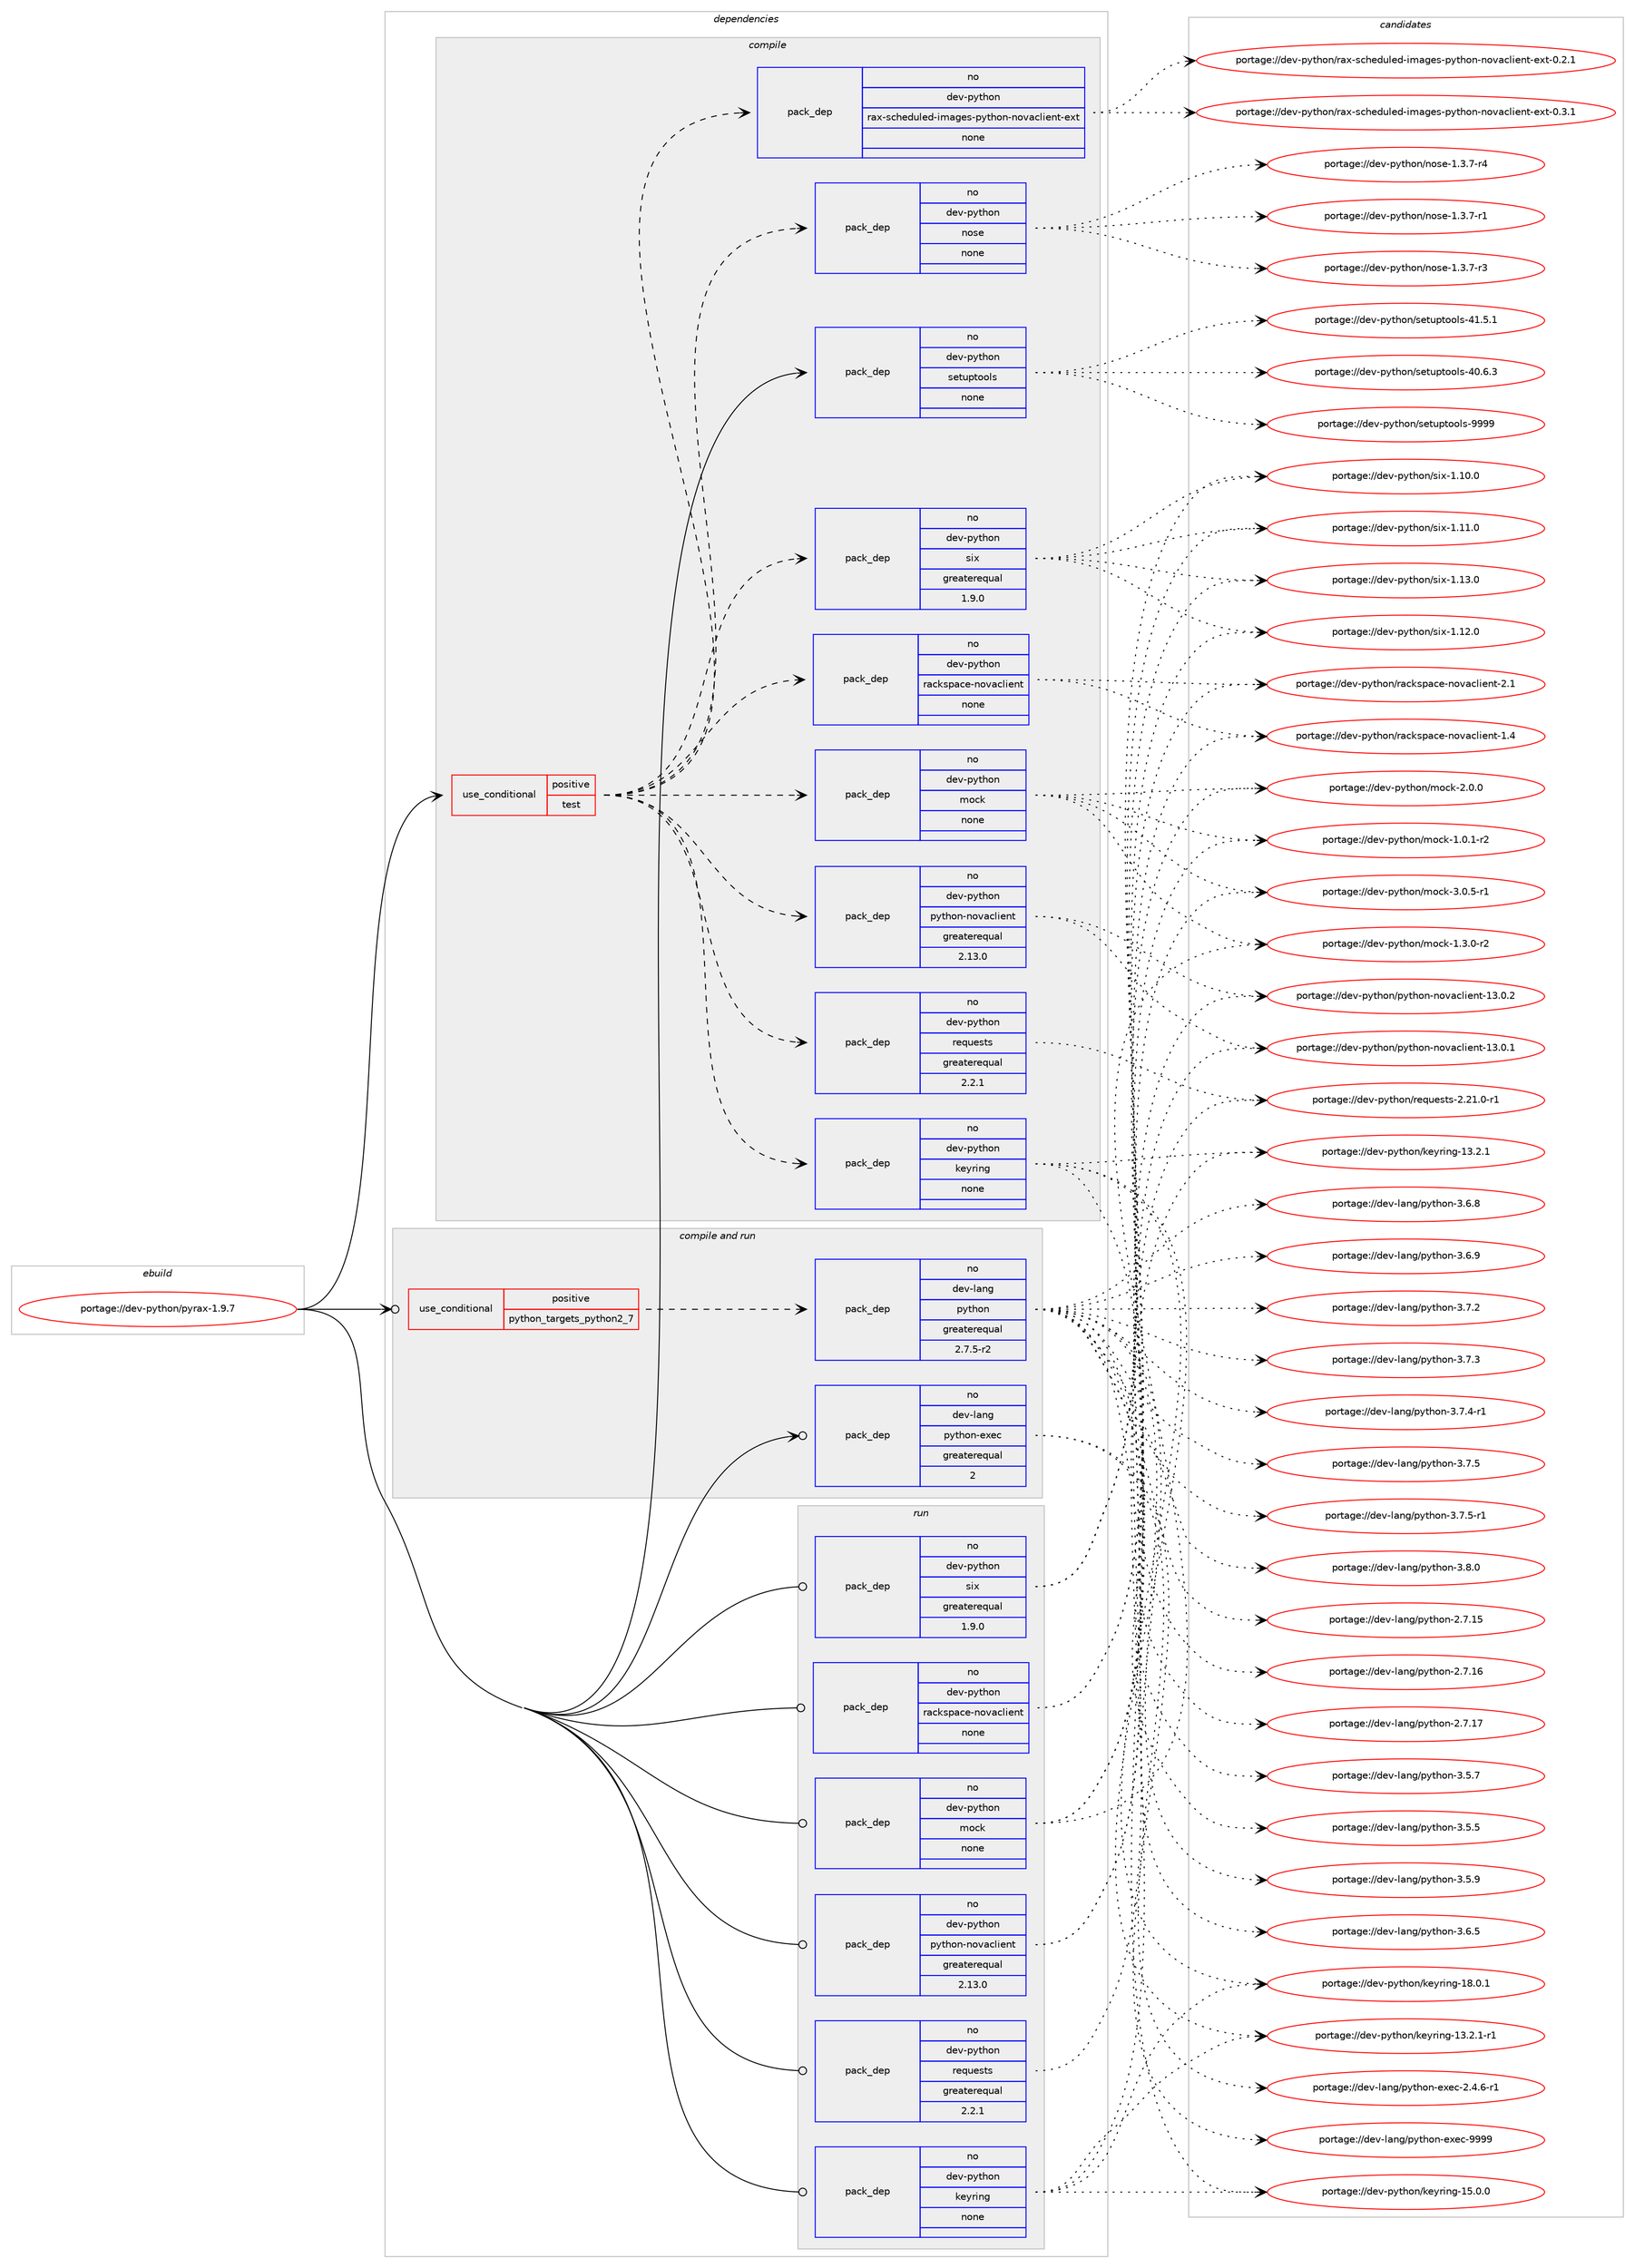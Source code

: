 digraph prolog {

# *************
# Graph options
# *************

newrank=true;
concentrate=true;
compound=true;
graph [rankdir=LR,fontname=Helvetica,fontsize=10,ranksep=1.5];#, ranksep=2.5, nodesep=0.2];
edge  [arrowhead=vee];
node  [fontname=Helvetica,fontsize=10];

# **********
# The ebuild
# **********

subgraph cluster_leftcol {
color=gray;
rank=same;
label=<<i>ebuild</i>>;
id [label="portage://dev-python/pyrax-1.9.7", color=red, width=4, href="../dev-python/pyrax-1.9.7.svg"];
}

# ****************
# The dependencies
# ****************

subgraph cluster_midcol {
color=gray;
label=<<i>dependencies</i>>;
subgraph cluster_compile {
fillcolor="#eeeeee";
style=filled;
label=<<i>compile</i>>;
subgraph cond35945 {
dependency163200 [label=<<TABLE BORDER="0" CELLBORDER="1" CELLSPACING="0" CELLPADDING="4"><TR><TD ROWSPAN="3" CELLPADDING="10">use_conditional</TD></TR><TR><TD>positive</TD></TR><TR><TD>test</TD></TR></TABLE>>, shape=none, color=red];
subgraph pack123875 {
dependency163201 [label=<<TABLE BORDER="0" CELLBORDER="1" CELLSPACING="0" CELLPADDING="4" WIDTH="220"><TR><TD ROWSPAN="6" CELLPADDING="30">pack_dep</TD></TR><TR><TD WIDTH="110">no</TD></TR><TR><TD>dev-python</TD></TR><TR><TD>keyring</TD></TR><TR><TD>none</TD></TR><TR><TD></TD></TR></TABLE>>, shape=none, color=blue];
}
dependency163200:e -> dependency163201:w [weight=20,style="dashed",arrowhead="vee"];
subgraph pack123876 {
dependency163202 [label=<<TABLE BORDER="0" CELLBORDER="1" CELLSPACING="0" CELLPADDING="4" WIDTH="220"><TR><TD ROWSPAN="6" CELLPADDING="30">pack_dep</TD></TR><TR><TD WIDTH="110">no</TD></TR><TR><TD>dev-python</TD></TR><TR><TD>mock</TD></TR><TR><TD>none</TD></TR><TR><TD></TD></TR></TABLE>>, shape=none, color=blue];
}
dependency163200:e -> dependency163202:w [weight=20,style="dashed",arrowhead="vee"];
subgraph pack123877 {
dependency163203 [label=<<TABLE BORDER="0" CELLBORDER="1" CELLSPACING="0" CELLPADDING="4" WIDTH="220"><TR><TD ROWSPAN="6" CELLPADDING="30">pack_dep</TD></TR><TR><TD WIDTH="110">no</TD></TR><TR><TD>dev-python</TD></TR><TR><TD>python-novaclient</TD></TR><TR><TD>greaterequal</TD></TR><TR><TD>2.13.0</TD></TR></TABLE>>, shape=none, color=blue];
}
dependency163200:e -> dependency163203:w [weight=20,style="dashed",arrowhead="vee"];
subgraph pack123878 {
dependency163204 [label=<<TABLE BORDER="0" CELLBORDER="1" CELLSPACING="0" CELLPADDING="4" WIDTH="220"><TR><TD ROWSPAN="6" CELLPADDING="30">pack_dep</TD></TR><TR><TD WIDTH="110">no</TD></TR><TR><TD>dev-python</TD></TR><TR><TD>rackspace-novaclient</TD></TR><TR><TD>none</TD></TR><TR><TD></TD></TR></TABLE>>, shape=none, color=blue];
}
dependency163200:e -> dependency163204:w [weight=20,style="dashed",arrowhead="vee"];
subgraph pack123879 {
dependency163205 [label=<<TABLE BORDER="0" CELLBORDER="1" CELLSPACING="0" CELLPADDING="4" WIDTH="220"><TR><TD ROWSPAN="6" CELLPADDING="30">pack_dep</TD></TR><TR><TD WIDTH="110">no</TD></TR><TR><TD>dev-python</TD></TR><TR><TD>requests</TD></TR><TR><TD>greaterequal</TD></TR><TR><TD>2.2.1</TD></TR></TABLE>>, shape=none, color=blue];
}
dependency163200:e -> dependency163205:w [weight=20,style="dashed",arrowhead="vee"];
subgraph pack123880 {
dependency163206 [label=<<TABLE BORDER="0" CELLBORDER="1" CELLSPACING="0" CELLPADDING="4" WIDTH="220"><TR><TD ROWSPAN="6" CELLPADDING="30">pack_dep</TD></TR><TR><TD WIDTH="110">no</TD></TR><TR><TD>dev-python</TD></TR><TR><TD>six</TD></TR><TR><TD>greaterequal</TD></TR><TR><TD>1.9.0</TD></TR></TABLE>>, shape=none, color=blue];
}
dependency163200:e -> dependency163206:w [weight=20,style="dashed",arrowhead="vee"];
subgraph pack123881 {
dependency163207 [label=<<TABLE BORDER="0" CELLBORDER="1" CELLSPACING="0" CELLPADDING="4" WIDTH="220"><TR><TD ROWSPAN="6" CELLPADDING="30">pack_dep</TD></TR><TR><TD WIDTH="110">no</TD></TR><TR><TD>dev-python</TD></TR><TR><TD>nose</TD></TR><TR><TD>none</TD></TR><TR><TD></TD></TR></TABLE>>, shape=none, color=blue];
}
dependency163200:e -> dependency163207:w [weight=20,style="dashed",arrowhead="vee"];
subgraph pack123882 {
dependency163208 [label=<<TABLE BORDER="0" CELLBORDER="1" CELLSPACING="0" CELLPADDING="4" WIDTH="220"><TR><TD ROWSPAN="6" CELLPADDING="30">pack_dep</TD></TR><TR><TD WIDTH="110">no</TD></TR><TR><TD>dev-python</TD></TR><TR><TD>rax-scheduled-images-python-novaclient-ext</TD></TR><TR><TD>none</TD></TR><TR><TD></TD></TR></TABLE>>, shape=none, color=blue];
}
dependency163200:e -> dependency163208:w [weight=20,style="dashed",arrowhead="vee"];
}
id:e -> dependency163200:w [weight=20,style="solid",arrowhead="vee"];
subgraph pack123883 {
dependency163209 [label=<<TABLE BORDER="0" CELLBORDER="1" CELLSPACING="0" CELLPADDING="4" WIDTH="220"><TR><TD ROWSPAN="6" CELLPADDING="30">pack_dep</TD></TR><TR><TD WIDTH="110">no</TD></TR><TR><TD>dev-python</TD></TR><TR><TD>setuptools</TD></TR><TR><TD>none</TD></TR><TR><TD></TD></TR></TABLE>>, shape=none, color=blue];
}
id:e -> dependency163209:w [weight=20,style="solid",arrowhead="vee"];
}
subgraph cluster_compileandrun {
fillcolor="#eeeeee";
style=filled;
label=<<i>compile and run</i>>;
subgraph cond35946 {
dependency163210 [label=<<TABLE BORDER="0" CELLBORDER="1" CELLSPACING="0" CELLPADDING="4"><TR><TD ROWSPAN="3" CELLPADDING="10">use_conditional</TD></TR><TR><TD>positive</TD></TR><TR><TD>python_targets_python2_7</TD></TR></TABLE>>, shape=none, color=red];
subgraph pack123884 {
dependency163211 [label=<<TABLE BORDER="0" CELLBORDER="1" CELLSPACING="0" CELLPADDING="4" WIDTH="220"><TR><TD ROWSPAN="6" CELLPADDING="30">pack_dep</TD></TR><TR><TD WIDTH="110">no</TD></TR><TR><TD>dev-lang</TD></TR><TR><TD>python</TD></TR><TR><TD>greaterequal</TD></TR><TR><TD>2.7.5-r2</TD></TR></TABLE>>, shape=none, color=blue];
}
dependency163210:e -> dependency163211:w [weight=20,style="dashed",arrowhead="vee"];
}
id:e -> dependency163210:w [weight=20,style="solid",arrowhead="odotvee"];
subgraph pack123885 {
dependency163212 [label=<<TABLE BORDER="0" CELLBORDER="1" CELLSPACING="0" CELLPADDING="4" WIDTH="220"><TR><TD ROWSPAN="6" CELLPADDING="30">pack_dep</TD></TR><TR><TD WIDTH="110">no</TD></TR><TR><TD>dev-lang</TD></TR><TR><TD>python-exec</TD></TR><TR><TD>greaterequal</TD></TR><TR><TD>2</TD></TR></TABLE>>, shape=none, color=blue];
}
id:e -> dependency163212:w [weight=20,style="solid",arrowhead="odotvee"];
}
subgraph cluster_run {
fillcolor="#eeeeee";
style=filled;
label=<<i>run</i>>;
subgraph pack123886 {
dependency163213 [label=<<TABLE BORDER="0" CELLBORDER="1" CELLSPACING="0" CELLPADDING="4" WIDTH="220"><TR><TD ROWSPAN="6" CELLPADDING="30">pack_dep</TD></TR><TR><TD WIDTH="110">no</TD></TR><TR><TD>dev-python</TD></TR><TR><TD>keyring</TD></TR><TR><TD>none</TD></TR><TR><TD></TD></TR></TABLE>>, shape=none, color=blue];
}
id:e -> dependency163213:w [weight=20,style="solid",arrowhead="odot"];
subgraph pack123887 {
dependency163214 [label=<<TABLE BORDER="0" CELLBORDER="1" CELLSPACING="0" CELLPADDING="4" WIDTH="220"><TR><TD ROWSPAN="6" CELLPADDING="30">pack_dep</TD></TR><TR><TD WIDTH="110">no</TD></TR><TR><TD>dev-python</TD></TR><TR><TD>mock</TD></TR><TR><TD>none</TD></TR><TR><TD></TD></TR></TABLE>>, shape=none, color=blue];
}
id:e -> dependency163214:w [weight=20,style="solid",arrowhead="odot"];
subgraph pack123888 {
dependency163215 [label=<<TABLE BORDER="0" CELLBORDER="1" CELLSPACING="0" CELLPADDING="4" WIDTH="220"><TR><TD ROWSPAN="6" CELLPADDING="30">pack_dep</TD></TR><TR><TD WIDTH="110">no</TD></TR><TR><TD>dev-python</TD></TR><TR><TD>python-novaclient</TD></TR><TR><TD>greaterequal</TD></TR><TR><TD>2.13.0</TD></TR></TABLE>>, shape=none, color=blue];
}
id:e -> dependency163215:w [weight=20,style="solid",arrowhead="odot"];
subgraph pack123889 {
dependency163216 [label=<<TABLE BORDER="0" CELLBORDER="1" CELLSPACING="0" CELLPADDING="4" WIDTH="220"><TR><TD ROWSPAN="6" CELLPADDING="30">pack_dep</TD></TR><TR><TD WIDTH="110">no</TD></TR><TR><TD>dev-python</TD></TR><TR><TD>rackspace-novaclient</TD></TR><TR><TD>none</TD></TR><TR><TD></TD></TR></TABLE>>, shape=none, color=blue];
}
id:e -> dependency163216:w [weight=20,style="solid",arrowhead="odot"];
subgraph pack123890 {
dependency163217 [label=<<TABLE BORDER="0" CELLBORDER="1" CELLSPACING="0" CELLPADDING="4" WIDTH="220"><TR><TD ROWSPAN="6" CELLPADDING="30">pack_dep</TD></TR><TR><TD WIDTH="110">no</TD></TR><TR><TD>dev-python</TD></TR><TR><TD>requests</TD></TR><TR><TD>greaterequal</TD></TR><TR><TD>2.2.1</TD></TR></TABLE>>, shape=none, color=blue];
}
id:e -> dependency163217:w [weight=20,style="solid",arrowhead="odot"];
subgraph pack123891 {
dependency163218 [label=<<TABLE BORDER="0" CELLBORDER="1" CELLSPACING="0" CELLPADDING="4" WIDTH="220"><TR><TD ROWSPAN="6" CELLPADDING="30">pack_dep</TD></TR><TR><TD WIDTH="110">no</TD></TR><TR><TD>dev-python</TD></TR><TR><TD>six</TD></TR><TR><TD>greaterequal</TD></TR><TR><TD>1.9.0</TD></TR></TABLE>>, shape=none, color=blue];
}
id:e -> dependency163218:w [weight=20,style="solid",arrowhead="odot"];
}
}

# **************
# The candidates
# **************

subgraph cluster_choices {
rank=same;
color=gray;
label=<<i>candidates</i>>;

subgraph choice123875 {
color=black;
nodesep=1;
choiceportage100101118451121211161041111104710710112111410511010345495146504649 [label="portage://dev-python/keyring-13.2.1", color=red, width=4,href="../dev-python/keyring-13.2.1.svg"];
choiceportage1001011184511212111610411111047107101121114105110103454951465046494511449 [label="portage://dev-python/keyring-13.2.1-r1", color=red, width=4,href="../dev-python/keyring-13.2.1-r1.svg"];
choiceportage100101118451121211161041111104710710112111410511010345495346484648 [label="portage://dev-python/keyring-15.0.0", color=red, width=4,href="../dev-python/keyring-15.0.0.svg"];
choiceportage100101118451121211161041111104710710112111410511010345495646484649 [label="portage://dev-python/keyring-18.0.1", color=red, width=4,href="../dev-python/keyring-18.0.1.svg"];
dependency163201:e -> choiceportage100101118451121211161041111104710710112111410511010345495146504649:w [style=dotted,weight="100"];
dependency163201:e -> choiceportage1001011184511212111610411111047107101121114105110103454951465046494511449:w [style=dotted,weight="100"];
dependency163201:e -> choiceportage100101118451121211161041111104710710112111410511010345495346484648:w [style=dotted,weight="100"];
dependency163201:e -> choiceportage100101118451121211161041111104710710112111410511010345495646484649:w [style=dotted,weight="100"];
}
subgraph choice123876 {
color=black;
nodesep=1;
choiceportage1001011184511212111610411111047109111991074549464846494511450 [label="portage://dev-python/mock-1.0.1-r2", color=red, width=4,href="../dev-python/mock-1.0.1-r2.svg"];
choiceportage1001011184511212111610411111047109111991074549465146484511450 [label="portage://dev-python/mock-1.3.0-r2", color=red, width=4,href="../dev-python/mock-1.3.0-r2.svg"];
choiceportage100101118451121211161041111104710911199107455046484648 [label="portage://dev-python/mock-2.0.0", color=red, width=4,href="../dev-python/mock-2.0.0.svg"];
choiceportage1001011184511212111610411111047109111991074551464846534511449 [label="portage://dev-python/mock-3.0.5-r1", color=red, width=4,href="../dev-python/mock-3.0.5-r1.svg"];
dependency163202:e -> choiceportage1001011184511212111610411111047109111991074549464846494511450:w [style=dotted,weight="100"];
dependency163202:e -> choiceportage1001011184511212111610411111047109111991074549465146484511450:w [style=dotted,weight="100"];
dependency163202:e -> choiceportage100101118451121211161041111104710911199107455046484648:w [style=dotted,weight="100"];
dependency163202:e -> choiceportage1001011184511212111610411111047109111991074551464846534511449:w [style=dotted,weight="100"];
}
subgraph choice123877 {
color=black;
nodesep=1;
choiceportage100101118451121211161041111104711212111610411111045110111118979910810510111011645495146484649 [label="portage://dev-python/python-novaclient-13.0.1", color=red, width=4,href="../dev-python/python-novaclient-13.0.1.svg"];
choiceportage100101118451121211161041111104711212111610411111045110111118979910810510111011645495146484650 [label="portage://dev-python/python-novaclient-13.0.2", color=red, width=4,href="../dev-python/python-novaclient-13.0.2.svg"];
dependency163203:e -> choiceportage100101118451121211161041111104711212111610411111045110111118979910810510111011645495146484649:w [style=dotted,weight="100"];
dependency163203:e -> choiceportage100101118451121211161041111104711212111610411111045110111118979910810510111011645495146484650:w [style=dotted,weight="100"];
}
subgraph choice123878 {
color=black;
nodesep=1;
choiceportage10010111845112121116104111110471149799107115112979910145110111118979910810510111011645494652 [label="portage://dev-python/rackspace-novaclient-1.4", color=red, width=4,href="../dev-python/rackspace-novaclient-1.4.svg"];
choiceportage10010111845112121116104111110471149799107115112979910145110111118979910810510111011645504649 [label="portage://dev-python/rackspace-novaclient-2.1", color=red, width=4,href="../dev-python/rackspace-novaclient-2.1.svg"];
dependency163204:e -> choiceportage10010111845112121116104111110471149799107115112979910145110111118979910810510111011645494652:w [style=dotted,weight="100"];
dependency163204:e -> choiceportage10010111845112121116104111110471149799107115112979910145110111118979910810510111011645504649:w [style=dotted,weight="100"];
}
subgraph choice123879 {
color=black;
nodesep=1;
choiceportage1001011184511212111610411111047114101113117101115116115455046504946484511449 [label="portage://dev-python/requests-2.21.0-r1", color=red, width=4,href="../dev-python/requests-2.21.0-r1.svg"];
dependency163205:e -> choiceportage1001011184511212111610411111047114101113117101115116115455046504946484511449:w [style=dotted,weight="100"];
}
subgraph choice123880 {
color=black;
nodesep=1;
choiceportage100101118451121211161041111104711510512045494649484648 [label="portage://dev-python/six-1.10.0", color=red, width=4,href="../dev-python/six-1.10.0.svg"];
choiceportage100101118451121211161041111104711510512045494649494648 [label="portage://dev-python/six-1.11.0", color=red, width=4,href="../dev-python/six-1.11.0.svg"];
choiceportage100101118451121211161041111104711510512045494649504648 [label="portage://dev-python/six-1.12.0", color=red, width=4,href="../dev-python/six-1.12.0.svg"];
choiceportage100101118451121211161041111104711510512045494649514648 [label="portage://dev-python/six-1.13.0", color=red, width=4,href="../dev-python/six-1.13.0.svg"];
dependency163206:e -> choiceportage100101118451121211161041111104711510512045494649484648:w [style=dotted,weight="100"];
dependency163206:e -> choiceportage100101118451121211161041111104711510512045494649494648:w [style=dotted,weight="100"];
dependency163206:e -> choiceportage100101118451121211161041111104711510512045494649504648:w [style=dotted,weight="100"];
dependency163206:e -> choiceportage100101118451121211161041111104711510512045494649514648:w [style=dotted,weight="100"];
}
subgraph choice123881 {
color=black;
nodesep=1;
choiceportage10010111845112121116104111110471101111151014549465146554511449 [label="portage://dev-python/nose-1.3.7-r1", color=red, width=4,href="../dev-python/nose-1.3.7-r1.svg"];
choiceportage10010111845112121116104111110471101111151014549465146554511451 [label="portage://dev-python/nose-1.3.7-r3", color=red, width=4,href="../dev-python/nose-1.3.7-r3.svg"];
choiceportage10010111845112121116104111110471101111151014549465146554511452 [label="portage://dev-python/nose-1.3.7-r4", color=red, width=4,href="../dev-python/nose-1.3.7-r4.svg"];
dependency163207:e -> choiceportage10010111845112121116104111110471101111151014549465146554511449:w [style=dotted,weight="100"];
dependency163207:e -> choiceportage10010111845112121116104111110471101111151014549465146554511451:w [style=dotted,weight="100"];
dependency163207:e -> choiceportage10010111845112121116104111110471101111151014549465146554511452:w [style=dotted,weight="100"];
}
subgraph choice123882 {
color=black;
nodesep=1;
choiceportage100101118451121211161041111104711497120451159910410110011710810110045105109971031011154511212111610411111045110111118979910810510111011645101120116454846504649 [label="portage://dev-python/rax-scheduled-images-python-novaclient-ext-0.2.1", color=red, width=4,href="../dev-python/rax-scheduled-images-python-novaclient-ext-0.2.1.svg"];
choiceportage100101118451121211161041111104711497120451159910410110011710810110045105109971031011154511212111610411111045110111118979910810510111011645101120116454846514649 [label="portage://dev-python/rax-scheduled-images-python-novaclient-ext-0.3.1", color=red, width=4,href="../dev-python/rax-scheduled-images-python-novaclient-ext-0.3.1.svg"];
dependency163208:e -> choiceportage100101118451121211161041111104711497120451159910410110011710810110045105109971031011154511212111610411111045110111118979910810510111011645101120116454846504649:w [style=dotted,weight="100"];
dependency163208:e -> choiceportage100101118451121211161041111104711497120451159910410110011710810110045105109971031011154511212111610411111045110111118979910810510111011645101120116454846514649:w [style=dotted,weight="100"];
}
subgraph choice123883 {
color=black;
nodesep=1;
choiceportage100101118451121211161041111104711510111611711211611111110811545524846544651 [label="portage://dev-python/setuptools-40.6.3", color=red, width=4,href="../dev-python/setuptools-40.6.3.svg"];
choiceportage100101118451121211161041111104711510111611711211611111110811545524946534649 [label="portage://dev-python/setuptools-41.5.1", color=red, width=4,href="../dev-python/setuptools-41.5.1.svg"];
choiceportage10010111845112121116104111110471151011161171121161111111081154557575757 [label="portage://dev-python/setuptools-9999", color=red, width=4,href="../dev-python/setuptools-9999.svg"];
dependency163209:e -> choiceportage100101118451121211161041111104711510111611711211611111110811545524846544651:w [style=dotted,weight="100"];
dependency163209:e -> choiceportage100101118451121211161041111104711510111611711211611111110811545524946534649:w [style=dotted,weight="100"];
dependency163209:e -> choiceportage10010111845112121116104111110471151011161171121161111111081154557575757:w [style=dotted,weight="100"];
}
subgraph choice123884 {
color=black;
nodesep=1;
choiceportage10010111845108971101034711212111610411111045504655464953 [label="portage://dev-lang/python-2.7.15", color=red, width=4,href="../dev-lang/python-2.7.15.svg"];
choiceportage10010111845108971101034711212111610411111045504655464954 [label="portage://dev-lang/python-2.7.16", color=red, width=4,href="../dev-lang/python-2.7.16.svg"];
choiceportage10010111845108971101034711212111610411111045504655464955 [label="portage://dev-lang/python-2.7.17", color=red, width=4,href="../dev-lang/python-2.7.17.svg"];
choiceportage100101118451089711010347112121116104111110455146534653 [label="portage://dev-lang/python-3.5.5", color=red, width=4,href="../dev-lang/python-3.5.5.svg"];
choiceportage100101118451089711010347112121116104111110455146534655 [label="portage://dev-lang/python-3.5.7", color=red, width=4,href="../dev-lang/python-3.5.7.svg"];
choiceportage100101118451089711010347112121116104111110455146534657 [label="portage://dev-lang/python-3.5.9", color=red, width=4,href="../dev-lang/python-3.5.9.svg"];
choiceportage100101118451089711010347112121116104111110455146544653 [label="portage://dev-lang/python-3.6.5", color=red, width=4,href="../dev-lang/python-3.6.5.svg"];
choiceportage100101118451089711010347112121116104111110455146544656 [label="portage://dev-lang/python-3.6.8", color=red, width=4,href="../dev-lang/python-3.6.8.svg"];
choiceportage100101118451089711010347112121116104111110455146544657 [label="portage://dev-lang/python-3.6.9", color=red, width=4,href="../dev-lang/python-3.6.9.svg"];
choiceportage100101118451089711010347112121116104111110455146554650 [label="portage://dev-lang/python-3.7.2", color=red, width=4,href="../dev-lang/python-3.7.2.svg"];
choiceportage100101118451089711010347112121116104111110455146554651 [label="portage://dev-lang/python-3.7.3", color=red, width=4,href="../dev-lang/python-3.7.3.svg"];
choiceportage1001011184510897110103471121211161041111104551465546524511449 [label="portage://dev-lang/python-3.7.4-r1", color=red, width=4,href="../dev-lang/python-3.7.4-r1.svg"];
choiceportage100101118451089711010347112121116104111110455146554653 [label="portage://dev-lang/python-3.7.5", color=red, width=4,href="../dev-lang/python-3.7.5.svg"];
choiceportage1001011184510897110103471121211161041111104551465546534511449 [label="portage://dev-lang/python-3.7.5-r1", color=red, width=4,href="../dev-lang/python-3.7.5-r1.svg"];
choiceportage100101118451089711010347112121116104111110455146564648 [label="portage://dev-lang/python-3.8.0", color=red, width=4,href="../dev-lang/python-3.8.0.svg"];
dependency163211:e -> choiceportage10010111845108971101034711212111610411111045504655464953:w [style=dotted,weight="100"];
dependency163211:e -> choiceportage10010111845108971101034711212111610411111045504655464954:w [style=dotted,weight="100"];
dependency163211:e -> choiceportage10010111845108971101034711212111610411111045504655464955:w [style=dotted,weight="100"];
dependency163211:e -> choiceportage100101118451089711010347112121116104111110455146534653:w [style=dotted,weight="100"];
dependency163211:e -> choiceportage100101118451089711010347112121116104111110455146534655:w [style=dotted,weight="100"];
dependency163211:e -> choiceportage100101118451089711010347112121116104111110455146534657:w [style=dotted,weight="100"];
dependency163211:e -> choiceportage100101118451089711010347112121116104111110455146544653:w [style=dotted,weight="100"];
dependency163211:e -> choiceportage100101118451089711010347112121116104111110455146544656:w [style=dotted,weight="100"];
dependency163211:e -> choiceportage100101118451089711010347112121116104111110455146544657:w [style=dotted,weight="100"];
dependency163211:e -> choiceportage100101118451089711010347112121116104111110455146554650:w [style=dotted,weight="100"];
dependency163211:e -> choiceportage100101118451089711010347112121116104111110455146554651:w [style=dotted,weight="100"];
dependency163211:e -> choiceportage1001011184510897110103471121211161041111104551465546524511449:w [style=dotted,weight="100"];
dependency163211:e -> choiceportage100101118451089711010347112121116104111110455146554653:w [style=dotted,weight="100"];
dependency163211:e -> choiceportage1001011184510897110103471121211161041111104551465546534511449:w [style=dotted,weight="100"];
dependency163211:e -> choiceportage100101118451089711010347112121116104111110455146564648:w [style=dotted,weight="100"];
}
subgraph choice123885 {
color=black;
nodesep=1;
choiceportage10010111845108971101034711212111610411111045101120101994550465246544511449 [label="portage://dev-lang/python-exec-2.4.6-r1", color=red, width=4,href="../dev-lang/python-exec-2.4.6-r1.svg"];
choiceportage10010111845108971101034711212111610411111045101120101994557575757 [label="portage://dev-lang/python-exec-9999", color=red, width=4,href="../dev-lang/python-exec-9999.svg"];
dependency163212:e -> choiceportage10010111845108971101034711212111610411111045101120101994550465246544511449:w [style=dotted,weight="100"];
dependency163212:e -> choiceportage10010111845108971101034711212111610411111045101120101994557575757:w [style=dotted,weight="100"];
}
subgraph choice123886 {
color=black;
nodesep=1;
choiceportage100101118451121211161041111104710710112111410511010345495146504649 [label="portage://dev-python/keyring-13.2.1", color=red, width=4,href="../dev-python/keyring-13.2.1.svg"];
choiceportage1001011184511212111610411111047107101121114105110103454951465046494511449 [label="portage://dev-python/keyring-13.2.1-r1", color=red, width=4,href="../dev-python/keyring-13.2.1-r1.svg"];
choiceportage100101118451121211161041111104710710112111410511010345495346484648 [label="portage://dev-python/keyring-15.0.0", color=red, width=4,href="../dev-python/keyring-15.0.0.svg"];
choiceportage100101118451121211161041111104710710112111410511010345495646484649 [label="portage://dev-python/keyring-18.0.1", color=red, width=4,href="../dev-python/keyring-18.0.1.svg"];
dependency163213:e -> choiceportage100101118451121211161041111104710710112111410511010345495146504649:w [style=dotted,weight="100"];
dependency163213:e -> choiceportage1001011184511212111610411111047107101121114105110103454951465046494511449:w [style=dotted,weight="100"];
dependency163213:e -> choiceportage100101118451121211161041111104710710112111410511010345495346484648:w [style=dotted,weight="100"];
dependency163213:e -> choiceportage100101118451121211161041111104710710112111410511010345495646484649:w [style=dotted,weight="100"];
}
subgraph choice123887 {
color=black;
nodesep=1;
choiceportage1001011184511212111610411111047109111991074549464846494511450 [label="portage://dev-python/mock-1.0.1-r2", color=red, width=4,href="../dev-python/mock-1.0.1-r2.svg"];
choiceportage1001011184511212111610411111047109111991074549465146484511450 [label="portage://dev-python/mock-1.3.0-r2", color=red, width=4,href="../dev-python/mock-1.3.0-r2.svg"];
choiceportage100101118451121211161041111104710911199107455046484648 [label="portage://dev-python/mock-2.0.0", color=red, width=4,href="../dev-python/mock-2.0.0.svg"];
choiceportage1001011184511212111610411111047109111991074551464846534511449 [label="portage://dev-python/mock-3.0.5-r1", color=red, width=4,href="../dev-python/mock-3.0.5-r1.svg"];
dependency163214:e -> choiceportage1001011184511212111610411111047109111991074549464846494511450:w [style=dotted,weight="100"];
dependency163214:e -> choiceportage1001011184511212111610411111047109111991074549465146484511450:w [style=dotted,weight="100"];
dependency163214:e -> choiceportage100101118451121211161041111104710911199107455046484648:w [style=dotted,weight="100"];
dependency163214:e -> choiceportage1001011184511212111610411111047109111991074551464846534511449:w [style=dotted,weight="100"];
}
subgraph choice123888 {
color=black;
nodesep=1;
choiceportage100101118451121211161041111104711212111610411111045110111118979910810510111011645495146484649 [label="portage://dev-python/python-novaclient-13.0.1", color=red, width=4,href="../dev-python/python-novaclient-13.0.1.svg"];
choiceportage100101118451121211161041111104711212111610411111045110111118979910810510111011645495146484650 [label="portage://dev-python/python-novaclient-13.0.2", color=red, width=4,href="../dev-python/python-novaclient-13.0.2.svg"];
dependency163215:e -> choiceportage100101118451121211161041111104711212111610411111045110111118979910810510111011645495146484649:w [style=dotted,weight="100"];
dependency163215:e -> choiceportage100101118451121211161041111104711212111610411111045110111118979910810510111011645495146484650:w [style=dotted,weight="100"];
}
subgraph choice123889 {
color=black;
nodesep=1;
choiceportage10010111845112121116104111110471149799107115112979910145110111118979910810510111011645494652 [label="portage://dev-python/rackspace-novaclient-1.4", color=red, width=4,href="../dev-python/rackspace-novaclient-1.4.svg"];
choiceportage10010111845112121116104111110471149799107115112979910145110111118979910810510111011645504649 [label="portage://dev-python/rackspace-novaclient-2.1", color=red, width=4,href="../dev-python/rackspace-novaclient-2.1.svg"];
dependency163216:e -> choiceportage10010111845112121116104111110471149799107115112979910145110111118979910810510111011645494652:w [style=dotted,weight="100"];
dependency163216:e -> choiceportage10010111845112121116104111110471149799107115112979910145110111118979910810510111011645504649:w [style=dotted,weight="100"];
}
subgraph choice123890 {
color=black;
nodesep=1;
choiceportage1001011184511212111610411111047114101113117101115116115455046504946484511449 [label="portage://dev-python/requests-2.21.0-r1", color=red, width=4,href="../dev-python/requests-2.21.0-r1.svg"];
dependency163217:e -> choiceportage1001011184511212111610411111047114101113117101115116115455046504946484511449:w [style=dotted,weight="100"];
}
subgraph choice123891 {
color=black;
nodesep=1;
choiceportage100101118451121211161041111104711510512045494649484648 [label="portage://dev-python/six-1.10.0", color=red, width=4,href="../dev-python/six-1.10.0.svg"];
choiceportage100101118451121211161041111104711510512045494649494648 [label="portage://dev-python/six-1.11.0", color=red, width=4,href="../dev-python/six-1.11.0.svg"];
choiceportage100101118451121211161041111104711510512045494649504648 [label="portage://dev-python/six-1.12.0", color=red, width=4,href="../dev-python/six-1.12.0.svg"];
choiceportage100101118451121211161041111104711510512045494649514648 [label="portage://dev-python/six-1.13.0", color=red, width=4,href="../dev-python/six-1.13.0.svg"];
dependency163218:e -> choiceportage100101118451121211161041111104711510512045494649484648:w [style=dotted,weight="100"];
dependency163218:e -> choiceportage100101118451121211161041111104711510512045494649494648:w [style=dotted,weight="100"];
dependency163218:e -> choiceportage100101118451121211161041111104711510512045494649504648:w [style=dotted,weight="100"];
dependency163218:e -> choiceportage100101118451121211161041111104711510512045494649514648:w [style=dotted,weight="100"];
}
}

}

